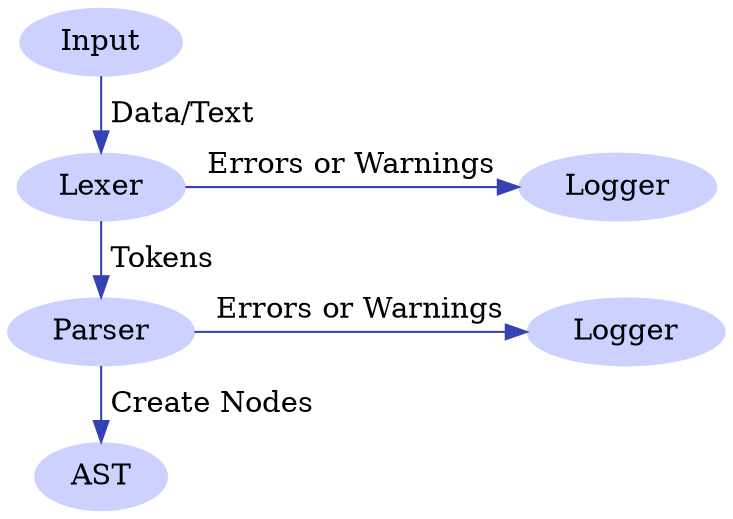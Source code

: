 digraph GMLAST {
    ranksep="0.3";
    ratio=fill;
    nodesep="0.3";
    edge [color="0.650 0.700 0.700"];
    node [color="0.650 0.200 1.000", 
          width="0.0", 
          style=filled, 
          height="0.0"];
    1 [label="Input"];
    2 [label="Lexer"];
    3 [label="Parser"];
    4 [label="AST"];
    5 [label="Logger"];
    6 [label="Logger"];
    1 -> 2  [label=" Data/Text"];
    2 -> 3  [label=" Tokens"];
    3 -> 4  [label=" Create Nodes"];
    2 -> 5  [label="Errors or Warnings", 
             minlen="0"];
    3 -> 6  [label="Errors or Warnings", 
             minlen="0"];
}
